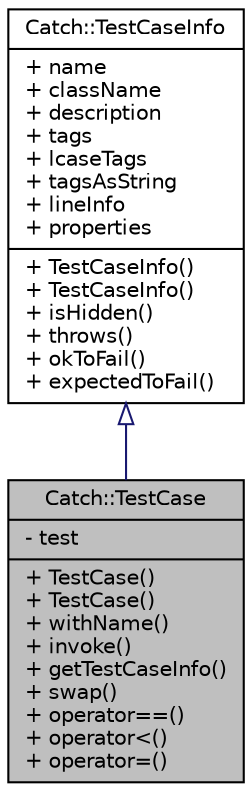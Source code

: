 digraph "Catch::TestCase"
{
  edge [fontname="Helvetica",fontsize="10",labelfontname="Helvetica",labelfontsize="10"];
  node [fontname="Helvetica",fontsize="10",shape=record];
  Node1 [label="{Catch::TestCase\n|- test\l|+ TestCase()\l+ TestCase()\l+ withName()\l+ invoke()\l+ getTestCaseInfo()\l+ swap()\l+ operator==()\l+ operator\<()\l+ operator=()\l}",height=0.2,width=0.4,color="black", fillcolor="grey75", style="filled", fontcolor="black"];
  Node2 -> Node1 [dir="back",color="midnightblue",fontsize="10",style="solid",arrowtail="onormal",fontname="Helvetica"];
  Node2 [label="{Catch::TestCaseInfo\n|+ name\l+ className\l+ description\l+ tags\l+ lcaseTags\l+ tagsAsString\l+ lineInfo\l+ properties\l|+ TestCaseInfo()\l+ TestCaseInfo()\l+ isHidden()\l+ throws()\l+ okToFail()\l+ expectedToFail()\l}",height=0.2,width=0.4,color="black", fillcolor="white", style="filled",URL="$structCatch_1_1TestCaseInfo.html"];
}
